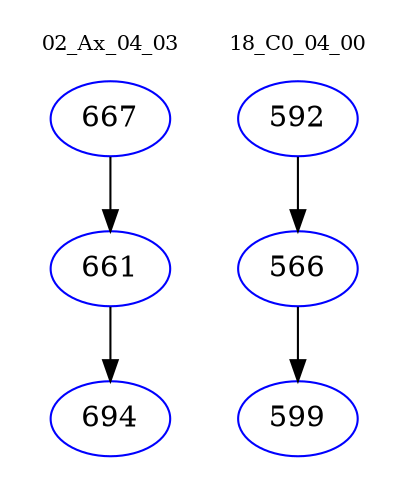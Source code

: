 digraph{
subgraph cluster_0 {
color = white
label = "02_Ax_04_03";
fontsize=10;
T0_667 [label="667", color="blue"]
T0_667 -> T0_661 [color="black"]
T0_661 [label="661", color="blue"]
T0_661 -> T0_694 [color="black"]
T0_694 [label="694", color="blue"]
}
subgraph cluster_1 {
color = white
label = "18_C0_04_00";
fontsize=10;
T1_592 [label="592", color="blue"]
T1_592 -> T1_566 [color="black"]
T1_566 [label="566", color="blue"]
T1_566 -> T1_599 [color="black"]
T1_599 [label="599", color="blue"]
}
}
